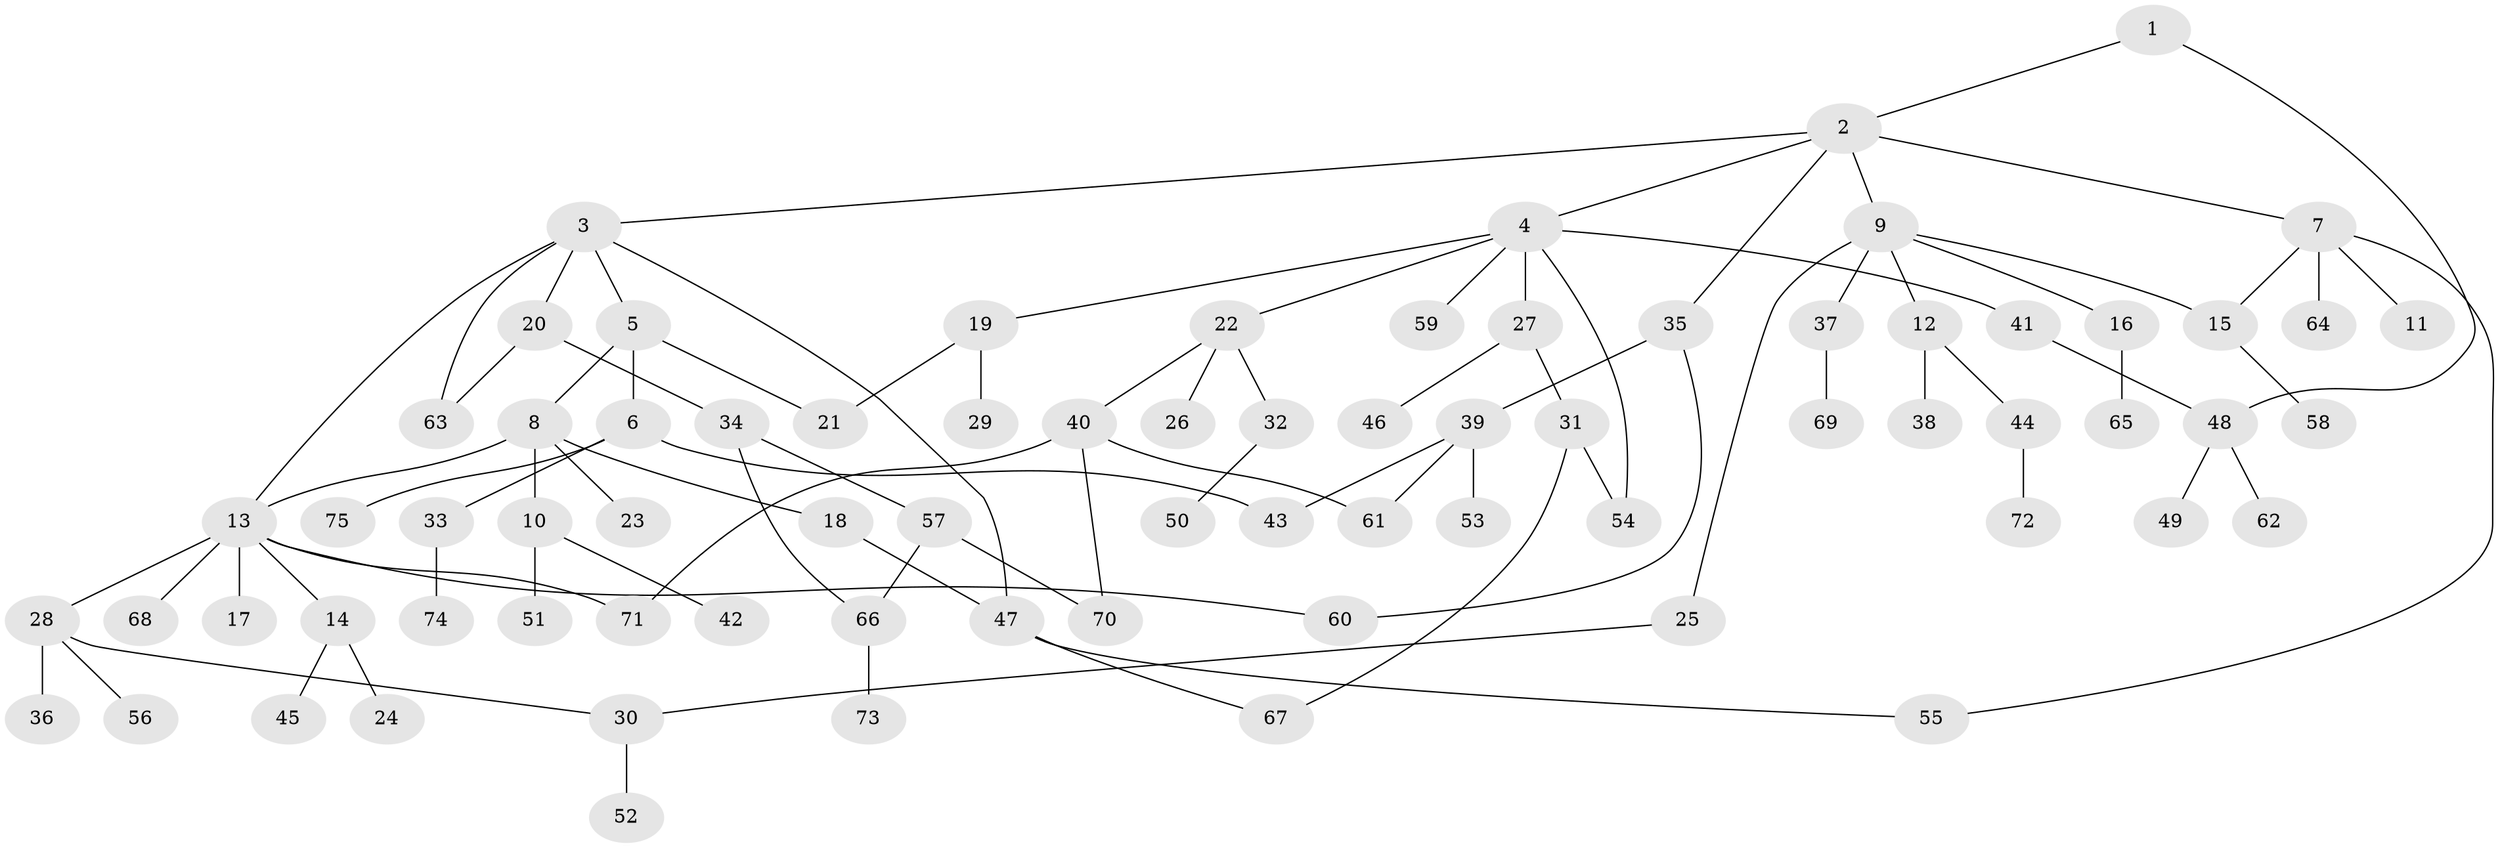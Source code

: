 // coarse degree distribution, {2: 0.33962264150943394, 6: 0.05660377358490566, 5: 0.018867924528301886, 4: 0.11320754716981132, 3: 0.16981132075471697, 7: 0.018867924528301886, 1: 0.2830188679245283}
// Generated by graph-tools (version 1.1) at 2025/49/03/04/25 22:49:03]
// undirected, 75 vertices, 90 edges
graph export_dot {
  node [color=gray90,style=filled];
  1;
  2;
  3;
  4;
  5;
  6;
  7;
  8;
  9;
  10;
  11;
  12;
  13;
  14;
  15;
  16;
  17;
  18;
  19;
  20;
  21;
  22;
  23;
  24;
  25;
  26;
  27;
  28;
  29;
  30;
  31;
  32;
  33;
  34;
  35;
  36;
  37;
  38;
  39;
  40;
  41;
  42;
  43;
  44;
  45;
  46;
  47;
  48;
  49;
  50;
  51;
  52;
  53;
  54;
  55;
  56;
  57;
  58;
  59;
  60;
  61;
  62;
  63;
  64;
  65;
  66;
  67;
  68;
  69;
  70;
  71;
  72;
  73;
  74;
  75;
  1 -- 2;
  1 -- 48;
  2 -- 3;
  2 -- 4;
  2 -- 7;
  2 -- 9;
  2 -- 35;
  3 -- 5;
  3 -- 20;
  3 -- 63;
  3 -- 47;
  3 -- 13;
  4 -- 19;
  4 -- 22;
  4 -- 27;
  4 -- 41;
  4 -- 54;
  4 -- 59;
  5 -- 6;
  5 -- 8;
  5 -- 21;
  6 -- 33;
  6 -- 43;
  6 -- 75;
  7 -- 11;
  7 -- 64;
  7 -- 15;
  7 -- 55;
  8 -- 10;
  8 -- 13;
  8 -- 18;
  8 -- 23;
  9 -- 12;
  9 -- 15;
  9 -- 16;
  9 -- 25;
  9 -- 37;
  10 -- 42;
  10 -- 51;
  12 -- 38;
  12 -- 44;
  13 -- 14;
  13 -- 17;
  13 -- 28;
  13 -- 68;
  13 -- 71;
  13 -- 60;
  14 -- 24;
  14 -- 45;
  15 -- 58;
  16 -- 65;
  18 -- 47;
  19 -- 21;
  19 -- 29;
  20 -- 34;
  20 -- 63;
  22 -- 26;
  22 -- 32;
  22 -- 40;
  25 -- 30;
  27 -- 31;
  27 -- 46;
  28 -- 36;
  28 -- 56;
  28 -- 30;
  30 -- 52;
  31 -- 67;
  31 -- 54;
  32 -- 50;
  33 -- 74;
  34 -- 57;
  34 -- 66;
  35 -- 39;
  35 -- 60;
  37 -- 69;
  39 -- 53;
  39 -- 61;
  39 -- 43;
  40 -- 61;
  40 -- 71;
  40 -- 70;
  41 -- 48;
  44 -- 72;
  47 -- 55;
  47 -- 67;
  48 -- 49;
  48 -- 62;
  57 -- 66;
  57 -- 70;
  66 -- 73;
}
